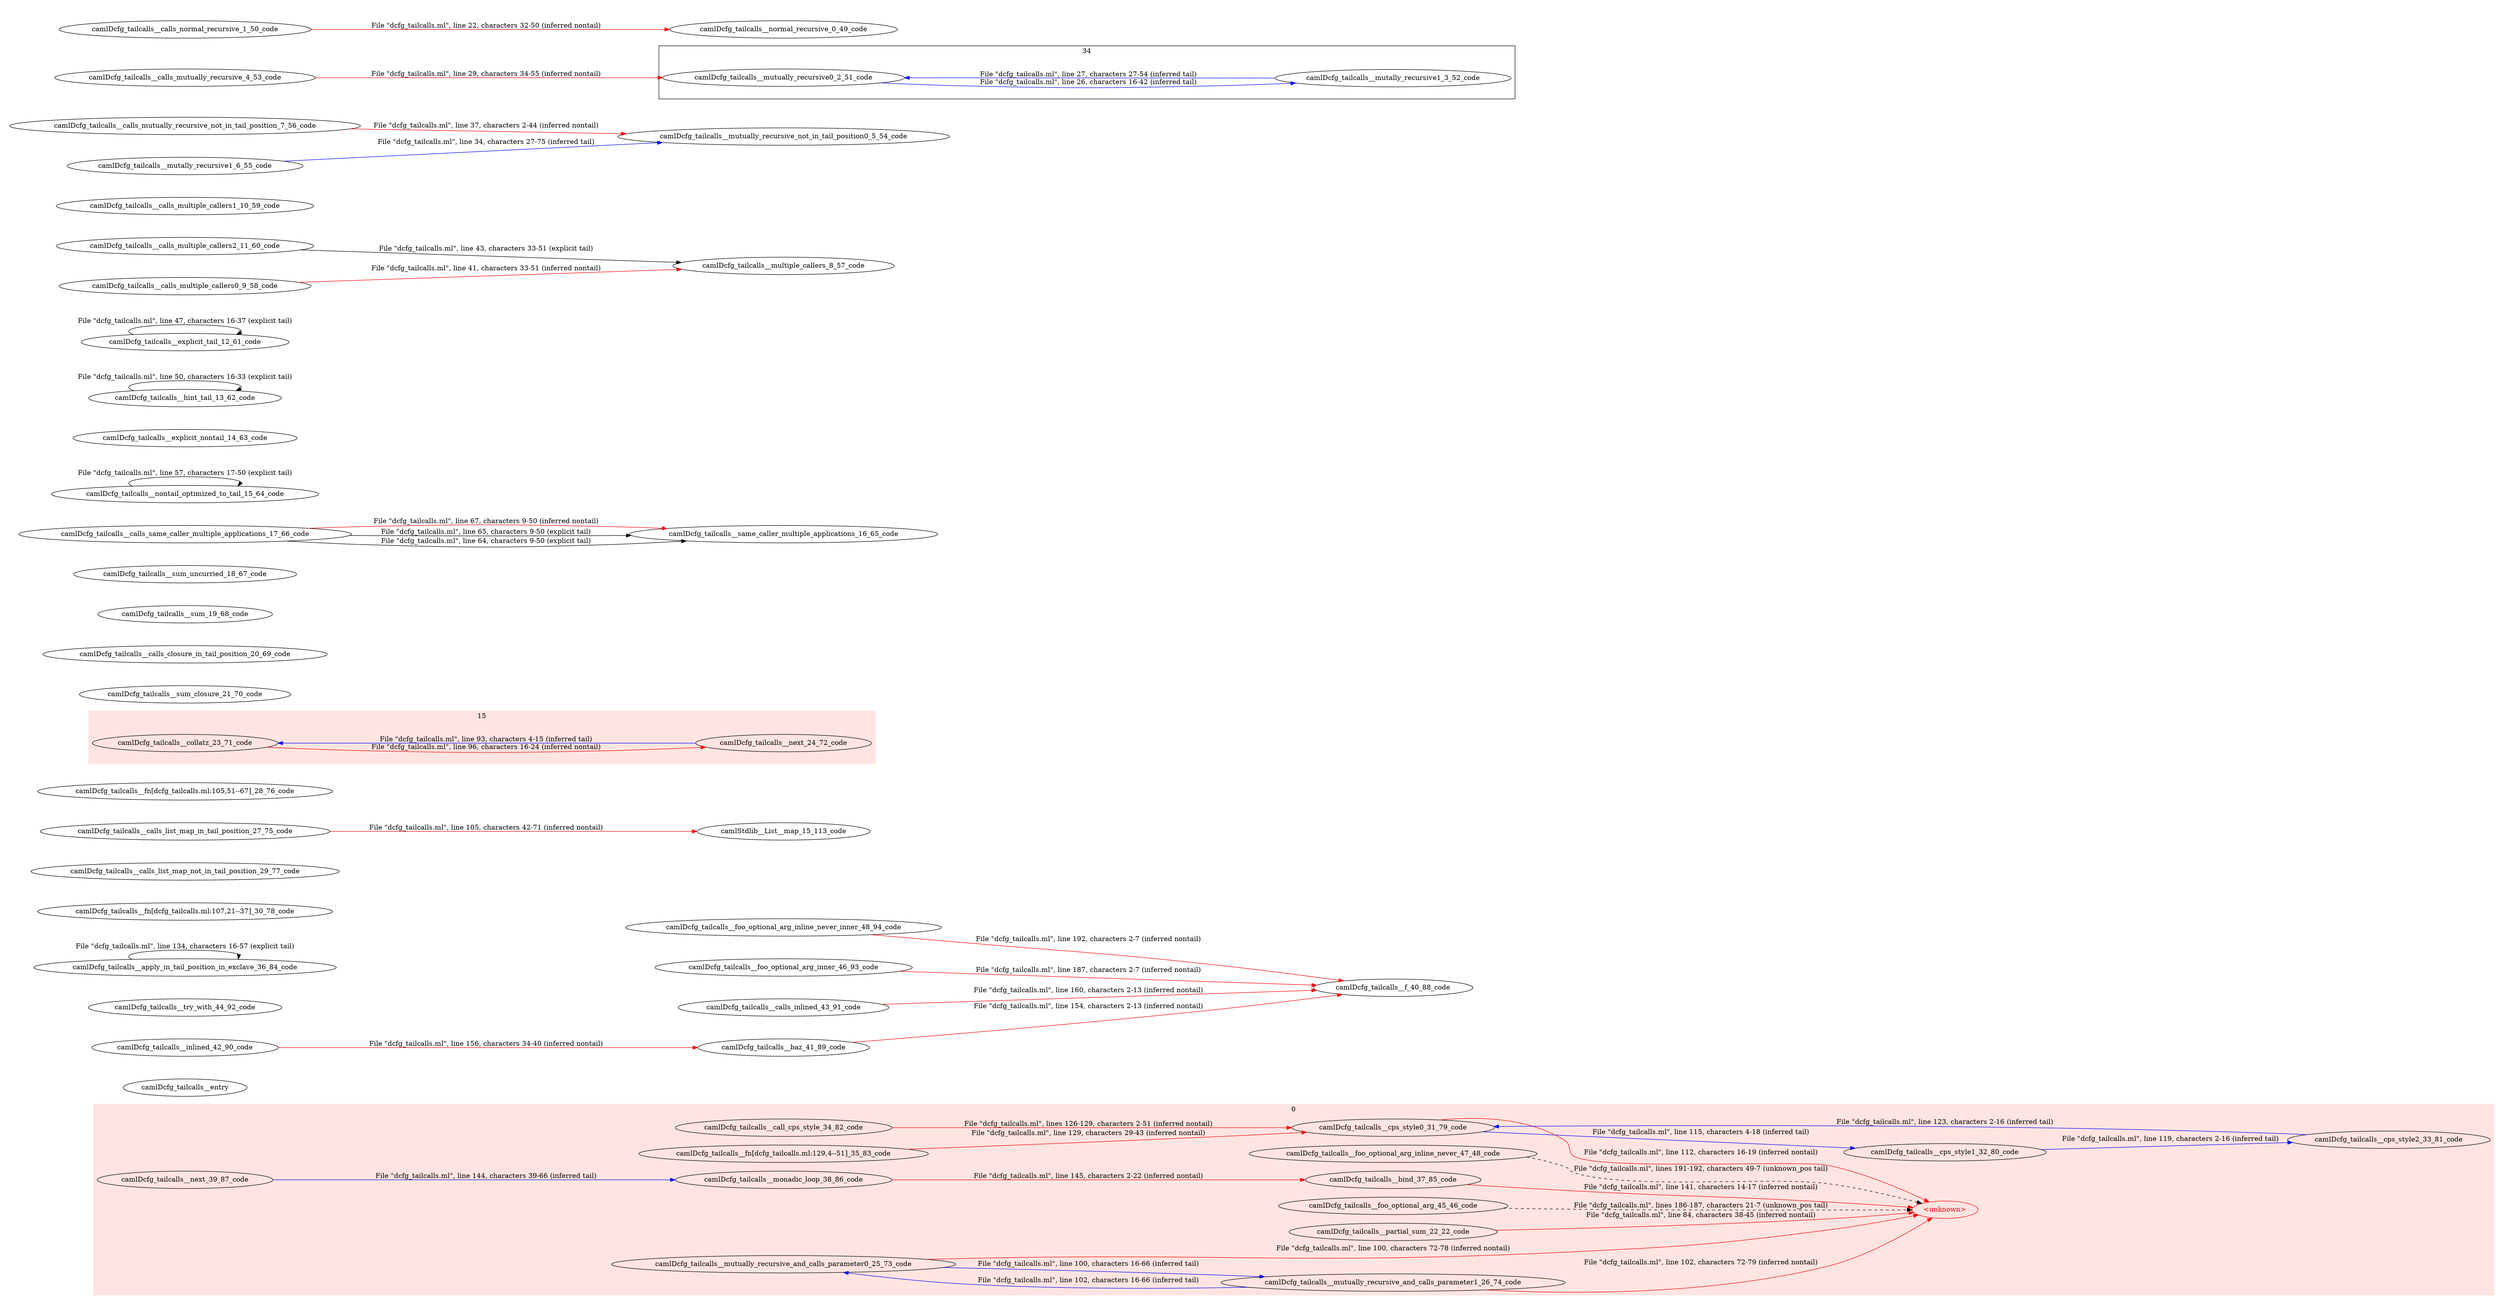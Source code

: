 digraph {
  rankdir=LR

  subgraph cluster_0 {
    label="0"
    color=mistyrose
    style=filled
    32 [label="camlDcfg_tailcalls__cps_style0_31_79_code" color="black" fontcolor="black"]
    32 -> 33 [color="blue" style="solid" label="File \"dcfg_tailcalls.ml\", line 115, characters 4-18 (inferred tail)"]
    32 -> unknown [color="red" style="solid" label="File \"dcfg_tailcalls.ml\", line 112, characters 16-19 (inferred nontail)"]
    33 [label="camlDcfg_tailcalls__cps_style1_32_80_code" color="black" fontcolor="black"]
    33 -> 34 [color="blue" style="solid" label="File \"dcfg_tailcalls.ml\", line 119, characters 2-16 (inferred tail)"]
    49 [label="camlDcfg_tailcalls__foo_optional_arg_inline_never_47_48_code" color="black" fontcolor="black"]
    49 -> unknown [color="black" style="dashed" label="File \"dcfg_tailcalls.ml\", lines 191-192, characters 49-7 (unknown_pos tail)"]
    34 [label="camlDcfg_tailcalls__cps_style2_33_81_code" color="black" fontcolor="black"]
    34 -> 32 [color="blue" style="solid" label="File \"dcfg_tailcalls.ml\", line 123, characters 2-16 (inferred tail)"]
    35 [label="camlDcfg_tailcalls__call_cps_style_34_82_code" color="black" fontcolor="black"]
    35 -> 32 [color="red" style="solid" label="File \"dcfg_tailcalls.ml\", lines 126-129, characters 2-51 (inferred nontail)"]
    36 [label="camlDcfg_tailcalls__fn[dcfg_tailcalls.ml:129,4--51]_35_83_code" color="black" fontcolor="black"]
    36 -> 32 [color="red" style="solid" label="File \"dcfg_tailcalls.ml\", line 129, characters 29-43 (inferred nontail)"]
    22 [label="camlDcfg_tailcalls__partial_sum_22_22_code" color="black" fontcolor="black"]
    22 -> unknown [color="red" style="solid" label="File \"dcfg_tailcalls.ml\", line 84, characters 38-45 (inferred nontail)"]
    38 [label="camlDcfg_tailcalls__bind_37_85_code" color="black" fontcolor="black"]
    38 -> unknown [color="red" style="solid" label="File \"dcfg_tailcalls.ml\", line 141, characters 14-17 (inferred nontail)"]
    39 [label="camlDcfg_tailcalls__monadic_loop_38_86_code" color="black" fontcolor="black"]
    39 -> 38 [color="red" style="solid" label="File \"dcfg_tailcalls.ml\", line 145, characters 2-22 (inferred nontail)"]
    40 [label="camlDcfg_tailcalls__next_39_87_code" color="black" fontcolor="black"]
    40 -> 39 [color="blue" style="solid" label="File \"dcfg_tailcalls.ml\", line 144, characters 39-66 (inferred tail)"]
    25 [label="camlDcfg_tailcalls__mutually_recursive_and_calls_parameter0_25_73_code" color="black" fontcolor="black"]
    25 -> unknown [color="red" style="solid" label="File \"dcfg_tailcalls.ml\", line 100, characters 72-78 (inferred nontail)"]
    25 -> 26 [color="blue" style="solid" label="File \"dcfg_tailcalls.ml\", line 100, characters 16-66 (inferred tail)"]
    26 [label="camlDcfg_tailcalls__mutually_recursive_and_calls_parameter1_26_74_code" color="black" fontcolor="black"]
    26 -> unknown [color="red" style="solid" label="File \"dcfg_tailcalls.ml\", line 102, characters 72-79 (inferred nontail)"]
    26 -> 25 [color="blue" style="solid" label="File \"dcfg_tailcalls.ml\", line 102, characters 16-66 (inferred tail)"]
    unknown [label="<unknown>" color="red" fontcolor="red"]
    47 [label="camlDcfg_tailcalls__foo_optional_arg_45_46_code" color="black" fontcolor="black"]
    47 -> unknown [color="black" style="dashed" label="File \"dcfg_tailcalls.ml\", lines 186-187, characters 21-7 (unknown_pos tail)"]
  }

  subgraph cluster_1 {
    label="1"
    style=invis
    50 [label="camlDcfg_tailcalls__entry" color="black" fontcolor="black"]
  }

  subgraph cluster_2 {
    label="2"
    style=invis
    48 [label="camlDcfg_tailcalls__foo_optional_arg_inline_never_inner_48_94_code" color="black" fontcolor="black"]
  }
  48 -> 41 [color="red" style="solid" label="File \"dcfg_tailcalls.ml\", line 192, characters 2-7 (inferred nontail)"]

  subgraph cluster_3 {
    label="3"
    style=invis
    46 [label="camlDcfg_tailcalls__foo_optional_arg_inner_46_93_code" color="black" fontcolor="black"]
  }
  46 -> 41 [color="red" style="solid" label="File \"dcfg_tailcalls.ml\", line 187, characters 2-7 (inferred nontail)"]

  subgraph cluster_4 {
    label="4"
    style=invis
    45 [label="camlDcfg_tailcalls__try_with_44_92_code" color="black" fontcolor="black"]
  }

  subgraph cluster_5 {
    label="5"
    style=invis
    44 [label="camlDcfg_tailcalls__calls_inlined_43_91_code" color="black" fontcolor="black"]
  }
  44 -> 41 [color="red" style="solid" label="File \"dcfg_tailcalls.ml\", line 160, characters 2-13 (inferred nontail)"]

  subgraph cluster_6 {
    label="6"
    style=invis
    43 [label="camlDcfg_tailcalls__inlined_42_90_code" color="black" fontcolor="black"]
  }
  43 -> 42 [color="red" style="solid" label="File \"dcfg_tailcalls.ml\", line 156, characters 34-40 (inferred nontail)"]

  subgraph cluster_7 {
    label="7"
    style=invis
    42 [label="camlDcfg_tailcalls__baz_41_89_code" color="black" fontcolor="black"]
  }
  42 -> 41 [color="red" style="solid" label="File \"dcfg_tailcalls.ml\", line 154, characters 2-13 (inferred nontail)"]

  subgraph cluster_8 {
    label="8"
    style=invis
    41 [label="camlDcfg_tailcalls__f_40_88_code" color="black" fontcolor="black"]
  }

  subgraph cluster_9 {
    label="9"
    style=invis
    37 [label="camlDcfg_tailcalls__apply_in_tail_position_in_exclave_36_84_code" color="black" fontcolor="black"]
    37 -> 37 [color="black" style="solid" label="File \"dcfg_tailcalls.ml\", line 134, characters 16-57 (explicit tail)"]
  }

  subgraph cluster_10 {
    label="10"
    style=invis
    31 [label="camlDcfg_tailcalls__fn[dcfg_tailcalls.ml:107,21--37]_30_78_code" color="black" fontcolor="black"]
  }

  subgraph cluster_11 {
    label="11"
    style=invis
    30 [label="camlDcfg_tailcalls__calls_list_map_not_in_tail_position_29_77_code" color="black" fontcolor="black"]
  }

  subgraph cluster_12 {
    label="12"
    style=invis
    28 [label="camlDcfg_tailcalls__calls_list_map_in_tail_position_27_75_code" color="black" fontcolor="black"]
  }
  28 -> 29 [color="red" style="solid" label="File \"dcfg_tailcalls.ml\", line 105, characters 42-71 (inferred nontail)"]

  subgraph cluster_13 {
    label="13"
    style=invis
    29 [label="camlStdlib__List__map_15_113_code" color="black" fontcolor="black"]
  }

  subgraph cluster_14 {
    label="14"
    style=invis
    27 [label="camlDcfg_tailcalls__fn[dcfg_tailcalls.ml:105,51--67]_28_76_code" color="black" fontcolor="black"]
  }

  subgraph cluster_15 {
    label="15"
    color=mistyrose
    style=filled
    23 [label="camlDcfg_tailcalls__collatz_23_71_code" color="black" fontcolor="black"]
    23 -> 24 [color="red" style="solid" label="File \"dcfg_tailcalls.ml\", line 96, characters 16-24 (inferred nontail)"]
    24 [label="camlDcfg_tailcalls__next_24_72_code" color="black" fontcolor="black"]
    24 -> 23 [color="blue" style="solid" label="File \"dcfg_tailcalls.ml\", line 93, characters 4-15 (inferred tail)"]
  }

  subgraph cluster_16 {
    label="16"
    style=invis
    21 [label="camlDcfg_tailcalls__sum_closure_21_70_code" color="black" fontcolor="black"]
  }

  subgraph cluster_17 {
    label="17"
    style=invis
    20 [label="camlDcfg_tailcalls__calls_closure_in_tail_position_20_69_code" color="black" fontcolor="black"]
  }

  subgraph cluster_18 {
    label="18"
    style=invis
    19 [label="camlDcfg_tailcalls__sum_19_68_code" color="black" fontcolor="black"]
  }

  subgraph cluster_19 {
    label="19"
    style=invis
    18 [label="camlDcfg_tailcalls__sum_uncurried_18_67_code" color="black" fontcolor="black"]
  }

  subgraph cluster_20 {
    label="20"
    style=invis
    17 [label="camlDcfg_tailcalls__calls_same_caller_multiple_applications_17_66_code" color="black" fontcolor="black"]
  }
  17 -> 16 [color="red" style="solid" label="File \"dcfg_tailcalls.ml\", line 67, characters 9-50 (inferred nontail)"]
  17 -> 16 [color="black" style="solid" label="File \"dcfg_tailcalls.ml\", line 65, characters 9-50 (explicit tail)"]
  17 -> 16 [color="black" style="solid" label="File \"dcfg_tailcalls.ml\", line 64, characters 9-50 (explicit tail)"]

  subgraph cluster_21 {
    label="21"
    style=invis
    16 [label="camlDcfg_tailcalls__same_caller_multiple_applications_16_65_code" color="black" fontcolor="black"]
  }

  subgraph cluster_22 {
    label="22"
    style=invis
    15 [label="camlDcfg_tailcalls__nontail_optimized_to_tail_15_64_code" color="black" fontcolor="black"]
    15 -> 15 [color="black" style="solid" label="File \"dcfg_tailcalls.ml\", line 57, characters 17-50 (explicit tail)"]
  }

  subgraph cluster_23 {
    label="23"
    style=invis
    14 [label="camlDcfg_tailcalls__explicit_nontail_14_63_code" color="black" fontcolor="black"]
  }

  subgraph cluster_24 {
    label="24"
    style=invis
    13 [label="camlDcfg_tailcalls__hint_tail_13_62_code" color="black" fontcolor="black"]
    13 -> 13 [color="black" style="solid" label="File \"dcfg_tailcalls.ml\", line 50, characters 16-33 (explicit tail)"]
  }

  subgraph cluster_25 {
    label="25"
    style=invis
    12 [label="camlDcfg_tailcalls__explicit_tail_12_61_code" color="black" fontcolor="black"]
    12 -> 12 [color="black" style="solid" label="File \"dcfg_tailcalls.ml\", line 47, characters 16-37 (explicit tail)"]
  }

  subgraph cluster_26 {
    label="26"
    style=invis
    11 [label="camlDcfg_tailcalls__calls_multiple_callers2_11_60_code" color="black" fontcolor="black"]
  }
  11 -> 8 [color="black" style="solid" label="File \"dcfg_tailcalls.ml\", line 43, characters 33-51 (explicit tail)"]

  subgraph cluster_27 {
    label="27"
    style=invis
    10 [label="camlDcfg_tailcalls__calls_multiple_callers1_10_59_code" color="black" fontcolor="black"]
  }

  subgraph cluster_28 {
    label="28"
    style=invis
    9 [label="camlDcfg_tailcalls__calls_multiple_callers0_9_58_code" color="black" fontcolor="black"]
  }
  9 -> 8 [color="red" style="solid" label="File \"dcfg_tailcalls.ml\", line 41, characters 33-51 (inferred nontail)"]

  subgraph cluster_29 {
    label="29"
    style=invis
    8 [label="camlDcfg_tailcalls__multiple_callers_8_57_code" color="black" fontcolor="black"]
  }

  subgraph cluster_30 {
    label="30"
    style=invis
    7 [label="camlDcfg_tailcalls__calls_mutually_recursive_not_in_tail_position_7_56_code" color="black" fontcolor="black"]
  }
  7 -> 5 [color="red" style="solid" label="File \"dcfg_tailcalls.ml\", line 37, characters 2-44 (inferred nontail)"]

  subgraph cluster_31 {
    label="31"
    style=invis
    6 [label="camlDcfg_tailcalls__mutally_recursive1_6_55_code" color="black" fontcolor="black"]
  }
  6 -> 5 [color="blue" style="solid" label="File \"dcfg_tailcalls.ml\", line 34, characters 27-75 (inferred tail)"]

  subgraph cluster_32 {
    label="32"
    style=invis
    5 [label="camlDcfg_tailcalls__mutually_recursive_not_in_tail_position0_5_54_code" color="black" fontcolor="black"]
  }

  subgraph cluster_33 {
    label="33"
    style=invis
    4 [label="camlDcfg_tailcalls__calls_mutually_recursive_4_53_code" color="black" fontcolor="black"]
  }
  4 -> 2 [color="red" style="solid" label="File \"dcfg_tailcalls.ml\", line 29, characters 34-55 (inferred nontail)"]

  subgraph cluster_34 {
    label="34"
    2 [label="camlDcfg_tailcalls__mutually_recursive0_2_51_code" color="black" fontcolor="black"]
    2 -> 3 [color="blue" style="solid" label="File \"dcfg_tailcalls.ml\", line 26, characters 16-42 (inferred tail)"]
    3 [label="camlDcfg_tailcalls__mutally_recursive1_3_52_code" color="black" fontcolor="black"]
    3 -> 2 [color="blue" style="solid" label="File \"dcfg_tailcalls.ml\", line 27, characters 27-54 (inferred tail)"]
  }

  subgraph cluster_35 {
    label="35"
    style=invis
    1 [label="camlDcfg_tailcalls__calls_normal_recursive_1_50_code" color="black" fontcolor="black"]
  }
  1 -> 0 [color="red" style="solid" label="File \"dcfg_tailcalls.ml\", line 22, characters 32-50 (inferred nontail)"]

  subgraph cluster_36 {
    label="36"
    style=invis
    0 [label="camlDcfg_tailcalls__normal_recursive_0_49_code" color="black" fontcolor="black"]
  }

}

